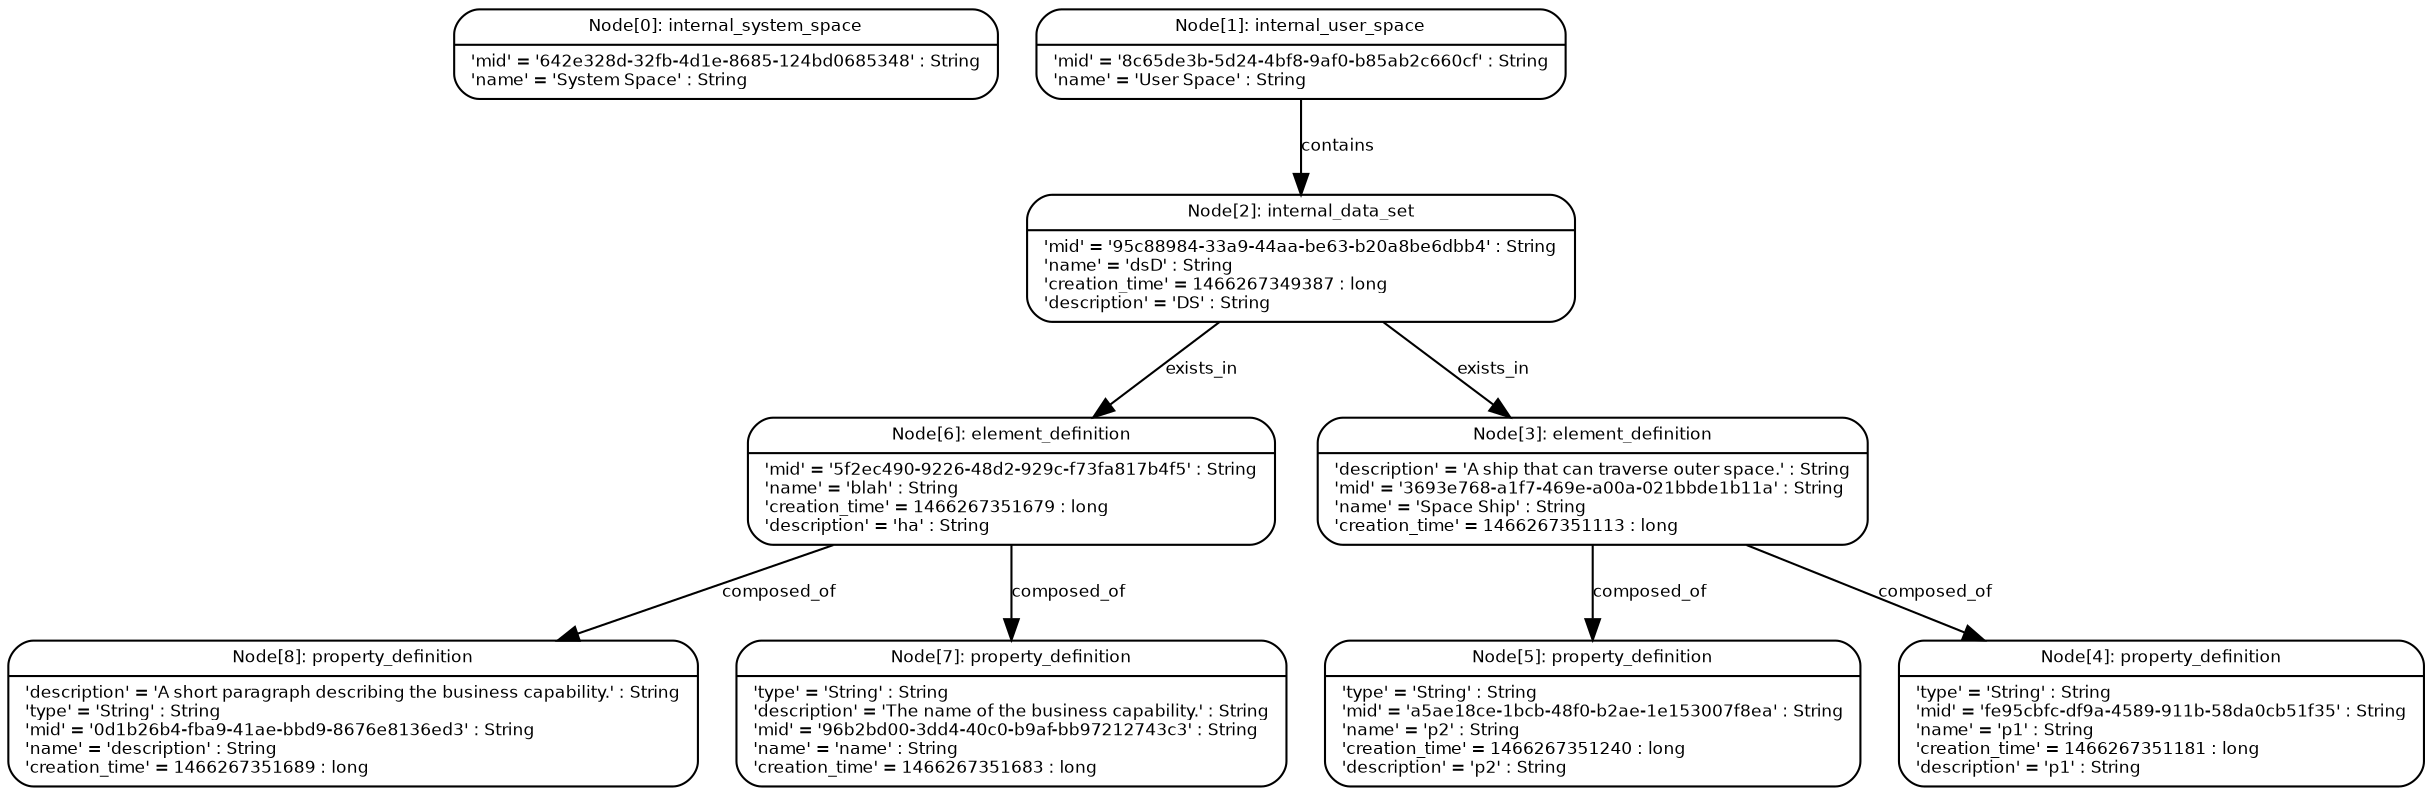 digraph Neo {
  node [
    fontsize = "8"
    shape = "Mrecord"
    fontname = "Bitstream Vera Sans"
  ]
  edge [
    fontname = "Bitstream Vera Sans"
    fontsize = "8"
  ]
  N0 [
    label = "{Node\[0\]: internal_system_space|'mid' = '642e328d-32fb-4d1e-8685-124bd0685348' : String\l'name' = 'System Space' : String\l}"
  ]
  N1 [
    label = "{Node\[1\]: internal_user_space|'mid' = '8c65de3b-5d24-4bf8-9af0-b85ab2c660cf' : String\l'name' = 'User Space' : String\l}"
  ]
  N1 -> N2 [
    label = "contains\n"
  ]
  N2 [
    label = "{Node\[2\]: internal_data_set|'mid' = '95c88984-33a9-44aa-be63-b20a8be6dbb4' : String\l'name' = 'dsD' : String\l'creation_time' = 1466267349387 : long\l'description' = 'DS' : String\l}"
  ]
  N2 -> N6 [
    label = "exists_in\n"
  ]
  N2 -> N3 [
    label = "exists_in\n"
  ]
  N3 [
    label = "{Node\[3\]: element_definition|'description' = 'A ship that can traverse outer space.' : String\l'mid' = '3693e768-a1f7-469e-a00a-021bbde1b11a' : String\l'name' = 'Space Ship' : String\l'creation_time' = 1466267351113 : long\l}"
  ]
  N3 -> N5 [
    label = "composed_of\n"
  ]
  N3 -> N4 [
    label = "composed_of\n"
  ]
  N4 [
    label = "{Node\[4\]: property_definition|'type' = 'String' : String\l'mid' = 'fe95cbfc-df9a-4589-911b-58da0cb51f35' : String\l'name' = 'p1' : String\l'creation_time' = 1466267351181 : long\l'description' = 'p1' : String\l}"
  ]
  N5 [
    label = "{Node\[5\]: property_definition|'type' = 'String' : String\l'mid' = 'a5ae18ce-1bcb-48f0-b2ae-1e153007f8ea' : String\l'name' = 'p2' : String\l'creation_time' = 1466267351240 : long\l'description' = 'p2' : String\l}"
  ]
  N6 [
    label = "{Node\[6\]: element_definition|'mid' = '5f2ec490-9226-48d2-929c-f73fa817b4f5' : String\l'name' = 'blah' : String\l'creation_time' = 1466267351679 : long\l'description' = 'ha' : String\l}"
  ]
  N6 -> N8 [
    label = "composed_of\n"
  ]
  N6 -> N7 [
    label = "composed_of\n"
  ]
  N7 [
    label = "{Node\[7\]: property_definition|'type' = 'String' : String\l'description' = 'The name of the business capability.' : String\l'mid' = '96b2bd00-3dd4-40c0-b9af-bb97212743c3' : String\l'name' = 'name' : String\l'creation_time' = 1466267351683 : long\l}"
  ]
  N8 [
    label = "{Node\[8\]: property_definition|'description' = 'A short paragraph describing the business capability.' : String\l'type' = 'String' : String\l'mid' = '0d1b26b4-fba9-41ae-bbd9-8676e8136ed3' : String\l'name' = 'description' : String\l'creation_time' = 1466267351689 : long\l}"
  ]
}
